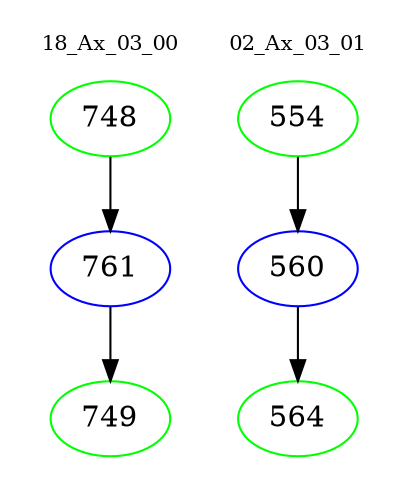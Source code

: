 digraph{
subgraph cluster_0 {
color = white
label = "18_Ax_03_00";
fontsize=10;
T0_748 [label="748", color="green"]
T0_748 -> T0_761 [color="black"]
T0_761 [label="761", color="blue"]
T0_761 -> T0_749 [color="black"]
T0_749 [label="749", color="green"]
}
subgraph cluster_1 {
color = white
label = "02_Ax_03_01";
fontsize=10;
T1_554 [label="554", color="green"]
T1_554 -> T1_560 [color="black"]
T1_560 [label="560", color="blue"]
T1_560 -> T1_564 [color="black"]
T1_564 [label="564", color="green"]
}
}

